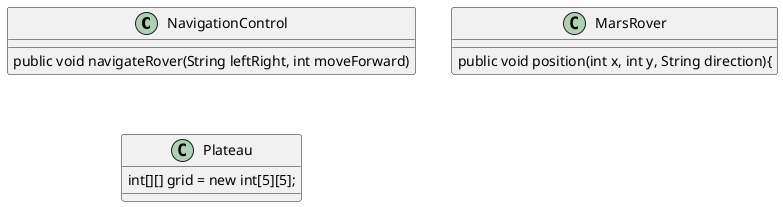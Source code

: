 @startuml

class NavigationControl{
public void navigateRover(String leftRight, int moveForward)
}
class MarsRover {
public void position(int x, int y, String direction){


}
class Plateau{
int[][] grid = new int[5][5];
}

@enduml